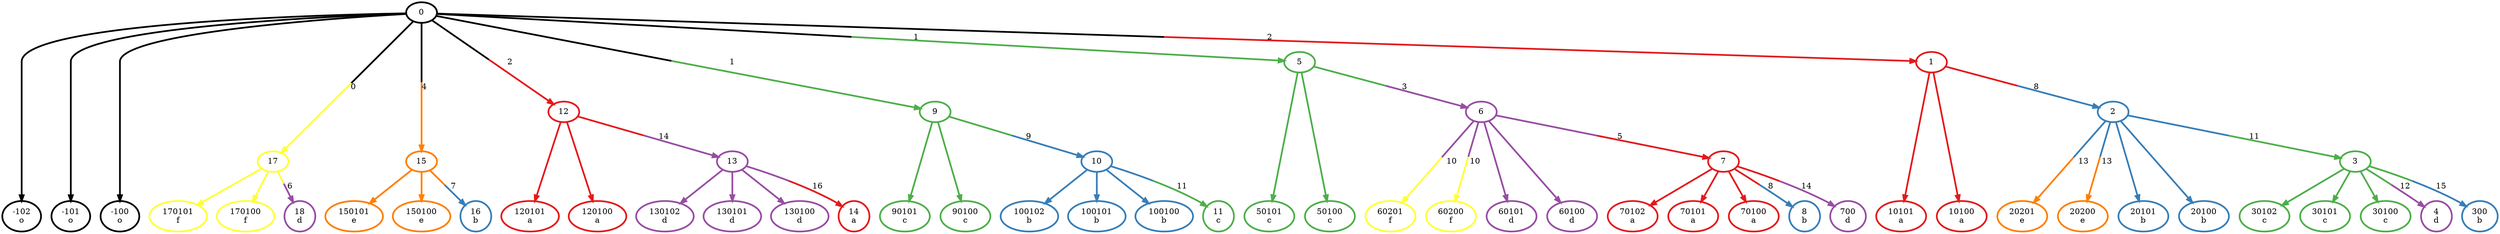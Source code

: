 digraph T {
	{
		rank=same
		0 [penwidth=3,colorscheme=set19,color=4,label="130102\nd"]
		1 [penwidth=3,colorscheme=set19,color=4,label="130101\nd"]
		2 [penwidth=3,colorscheme=set19,color=4,label="130100\nd"]
		3 [penwidth=3,colorscheme=set19,color=1,label="14\na"]
		4 [penwidth=3,colorscheme=set19,color=2,label="100102\nb"]
		5 [penwidth=3,colorscheme=set19,color=2,label="100101\nb"]
		6 [penwidth=3,colorscheme=set19,color=2,label="100100\nb"]
		7 [penwidth=3,colorscheme=set19,color=3,label="11\nc"]
		8 [penwidth=3,colorscheme=set19,color=1,label="70102\na"]
		9 [penwidth=3,colorscheme=set19,color=1,label="70101\na"]
		10 [penwidth=3,colorscheme=set19,color=1,label="70100\na"]
		11 [penwidth=3,colorscheme=set19,color=2,label="8\nb"]
		12 [penwidth=3,colorscheme=set19,color=4,label="700\nd"]
		13 [penwidth=3,colorscheme=set19,color=6,label="60201\nf"]
		14 [penwidth=3,colorscheme=set19,color=6,label="60200\nf"]
		15 [penwidth=3,colorscheme=set19,color=4,label="60101\nd"]
		16 [penwidth=3,colorscheme=set19,color=4,label="60100\nd"]
		17 [penwidth=3,colorscheme=set19,color=3,label="30102\nc"]
		18 [penwidth=3,colorscheme=set19,color=3,label="30101\nc"]
		19 [penwidth=3,colorscheme=set19,color=3,label="30100\nc"]
		20 [penwidth=3,colorscheme=set19,color=4,label="4\nd"]
		21 [penwidth=3,colorscheme=set19,color=2,label="300\nb"]
		22 [penwidth=3,colorscheme=set19,color=5,label="20201\ne"]
		23 [penwidth=3,colorscheme=set19,color=5,label="20200\ne"]
		24 [penwidth=3,colorscheme=set19,color=2,label="20101\nb"]
		25 [penwidth=3,colorscheme=set19,color=2,label="20100\nb"]
		26 [penwidth=3,colorscheme=set19,color=6,label="170101\nf"]
		27 [penwidth=3,colorscheme=set19,color=6,label="170100\nf"]
		28 [penwidth=3,colorscheme=set19,color=4,label="18\nd"]
		29 [penwidth=3,colorscheme=set19,color=5,label="150101\ne"]
		30 [penwidth=3,colorscheme=set19,color=5,label="150100\ne"]
		31 [penwidth=3,colorscheme=set19,color=2,label="16\nb"]
		32 [penwidth=3,colorscheme=set19,color=1,label="120101\na"]
		33 [penwidth=3,colorscheme=set19,color=1,label="120100\na"]
		34 [penwidth=3,colorscheme=set19,color=3,label="90101\nc"]
		35 [penwidth=3,colorscheme=set19,color=3,label="90100\nc"]
		36 [penwidth=3,colorscheme=set19,color=3,label="50101\nc"]
		37 [penwidth=3,colorscheme=set19,color=3,label="50100\nc"]
		38 [penwidth=3,colorscheme=set19,color=1,label="10101\na"]
		39 [penwidth=3,colorscheme=set19,color=1,label="10100\na"]
		40 [penwidth=3,colorscheme=set19,color=11,label="-102\no"]
		41 [penwidth=3,colorscheme=set19,color=11,label="-101\no"]
		42 [penwidth=3,colorscheme=set19,color=11,label="-100\no"]
	}
	43 [penwidth=3,colorscheme=set19,color=4,label="13"]
	44 [penwidth=3,colorscheme=set19,color=2,label="10"]
	45 [penwidth=3,colorscheme=set19,color=1,label="7"]
	46 [penwidth=3,colorscheme=set19,color=4,label="6"]
	47 [penwidth=3,colorscheme=set19,color=3,label="3"]
	48 [penwidth=3,colorscheme=set19,color=2,label="2"]
	49 [penwidth=3,colorscheme=set19,color=6,label="17"]
	50 [penwidth=3,colorscheme=set19,color=5,label="15"]
	51 [penwidth=3,colorscheme=set19,color=1,label="12"]
	52 [penwidth=3,colorscheme=set19,color=3,label="9"]
	53 [penwidth=3,colorscheme=set19,color=3,label="5"]
	54 [penwidth=3,colorscheme=set19,color=1,label="1"]
	55 [penwidth=3,colorscheme=set19,color=11,label="0"]
	43 -> 0 [penwidth=3,colorscheme=set19,color="4;0.5:4"]
	43 -> 1 [penwidth=3,colorscheme=set19,color="4;0.5:4"]
	43 -> 2 [penwidth=3,colorscheme=set19,color="4;0.5:4"]
	43 -> 3 [penwidth=3,colorscheme=set19,color="4;0.5:1",label="16"]
	44 -> 4 [penwidth=3,colorscheme=set19,color="2;0.5:2"]
	44 -> 5 [penwidth=3,colorscheme=set19,color="2;0.5:2"]
	44 -> 6 [penwidth=3,colorscheme=set19,color="2;0.5:2"]
	44 -> 7 [penwidth=3,colorscheme=set19,color="2;0.5:3",label="11"]
	45 -> 8 [penwidth=3,colorscheme=set19,color="1;0.5:1"]
	45 -> 9 [penwidth=3,colorscheme=set19,color="1;0.5:1"]
	45 -> 10 [penwidth=3,colorscheme=set19,color="1;0.5:1"]
	45 -> 11 [penwidth=3,colorscheme=set19,color="1;0.5:2",label="8"]
	45 -> 12 [penwidth=3,colorscheme=set19,color="1;0.5:4",label="14"]
	46 -> 13 [penwidth=3,colorscheme=set19,color="4;0.5:6",label="10"]
	46 -> 14 [penwidth=3,colorscheme=set19,color="4;0.5:6",label="10"]
	46 -> 15 [penwidth=3,colorscheme=set19,color="4;0.5:4"]
	46 -> 16 [penwidth=3,colorscheme=set19,color="4;0.5:4"]
	46 -> 45 [penwidth=3,colorscheme=set19,color="4;0.5:1",label="5"]
	47 -> 17 [penwidth=3,colorscheme=set19,color="3;0.5:3"]
	47 -> 18 [penwidth=3,colorscheme=set19,color="3;0.5:3"]
	47 -> 19 [penwidth=3,colorscheme=set19,color="3;0.5:3"]
	47 -> 20 [penwidth=3,colorscheme=set19,color="3;0.5:4",label="12"]
	47 -> 21 [penwidth=3,colorscheme=set19,color="3;0.5:2",label="15"]
	48 -> 22 [penwidth=3,colorscheme=set19,color="2;0.5:5",label="13"]
	48 -> 23 [penwidth=3,colorscheme=set19,color="2;0.5:5",label="13"]
	48 -> 24 [penwidth=3,colorscheme=set19,color="2;0.5:2"]
	48 -> 25 [penwidth=3,colorscheme=set19,color="2;0.5:2"]
	48 -> 47 [penwidth=3,colorscheme=set19,color="2;0.5:3",label="11"]
	49 -> 26 [penwidth=3,colorscheme=set19,color="6;0.5:6"]
	49 -> 27 [penwidth=3,colorscheme=set19,color="6;0.5:6"]
	49 -> 28 [penwidth=3,colorscheme=set19,color="6;0.5:4",label="6"]
	50 -> 29 [penwidth=3,colorscheme=set19,color="5;0.5:5"]
	50 -> 30 [penwidth=3,colorscheme=set19,color="5;0.5:5"]
	50 -> 31 [penwidth=3,colorscheme=set19,color="5;0.5:2",label="7"]
	51 -> 32 [penwidth=3,colorscheme=set19,color="1;0.5:1"]
	51 -> 33 [penwidth=3,colorscheme=set19,color="1;0.5:1"]
	51 -> 43 [penwidth=3,colorscheme=set19,color="1;0.5:4",label="14"]
	52 -> 34 [penwidth=3,colorscheme=set19,color="3;0.5:3"]
	52 -> 35 [penwidth=3,colorscheme=set19,color="3;0.5:3"]
	52 -> 44 [penwidth=3,colorscheme=set19,color="3;0.5:2",label="9"]
	53 -> 36 [penwidth=3,colorscheme=set19,color="3;0.5:3"]
	53 -> 37 [penwidth=3,colorscheme=set19,color="3;0.5:3"]
	53 -> 46 [penwidth=3,colorscheme=set19,color="3;0.5:4",label="3"]
	54 -> 38 [penwidth=3,colorscheme=set19,color="1;0.5:1"]
	54 -> 39 [penwidth=3,colorscheme=set19,color="1;0.5:1"]
	54 -> 48 [penwidth=3,colorscheme=set19,color="1;0.5:2",label="8"]
	55 -> 40 [penwidth=3,colorscheme=set19,color="11;0.5:11"]
	55 -> 41 [penwidth=3,colorscheme=set19,color="11;0.5:11"]
	55 -> 42 [penwidth=3,colorscheme=set19,color="11;0.5:11"]
	55 -> 49 [penwidth=3,colorscheme=set19,color="11;0.5:6",label="0"]
	55 -> 50 [penwidth=3,colorscheme=set19,color="11;0.5:5",label="4"]
	55 -> 51 [penwidth=3,colorscheme=set19,color="11;0.5:1",label="2"]
	55 -> 52 [penwidth=3,colorscheme=set19,color="11;0.5:3",label="1"]
	55 -> 53 [penwidth=3,colorscheme=set19,color="11;0.5:3",label="1"]
	55 -> 54 [penwidth=3,colorscheme=set19,color="11;0.5:1",label="2"]
}
